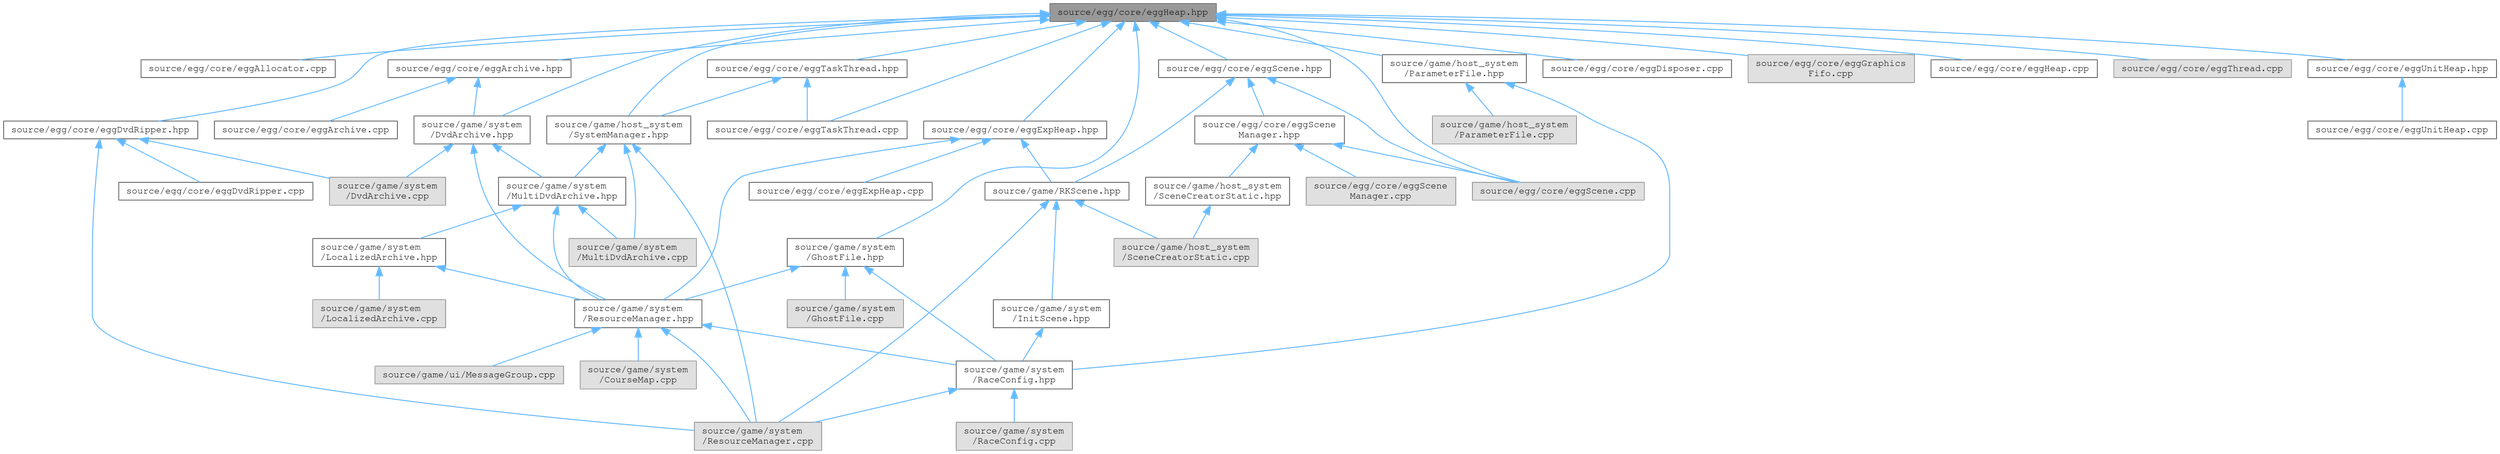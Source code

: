 digraph "source/egg/core/eggHeap.hpp"
{
 // LATEX_PDF_SIZE
  bgcolor="transparent";
  edge [fontname=FreeMono,fontsize=10,labelfontname=FreeMono,labelfontsize=10];
  node [fontname=FreeMono,fontsize=10,shape=box,height=0.2,width=0.4];
  Node1 [label="source/egg/core/eggHeap.hpp",height=0.2,width=0.4,color="gray40", fillcolor="grey60", style="filled", fontcolor="black",tooltip="Base Heap class."];
  Node1 -> Node2 [dir="back",color="steelblue1",style="solid"];
  Node2 [label="source/egg/core/eggAllocator.cpp",height=0.2,width=0.4,color="grey40", fillcolor="white", style="filled",URL="$egg_allocator_8cpp.html",tooltip="Implementation for the allocator wrapper."];
  Node1 -> Node3 [dir="back",color="steelblue1",style="solid"];
  Node3 [label="source/egg/core/eggArchive.hpp",height=0.2,width=0.4,color="grey40", fillcolor="white", style="filled",URL="$egg_archive_8hpp.html",tooltip="A read-only view of a \"dolphin archive\" .arc file."];
  Node3 -> Node4 [dir="back",color="steelblue1",style="solid"];
  Node4 [label="source/egg/core/eggArchive.cpp",height=0.2,width=0.4,color="grey40", fillcolor="white", style="filled",URL="$egg_archive_8cpp.html",tooltip="TODO."];
  Node3 -> Node5 [dir="back",color="steelblue1",style="solid"];
  Node5 [label="source/game/system\l/DvdArchive.hpp",height=0.2,width=0.4,color="grey40", fillcolor="white", style="filled",URL="$_dvd_archive_8hpp_source.html",tooltip=" "];
  Node5 -> Node6 [dir="back",color="steelblue1",style="solid"];
  Node6 [label="source/game/system\l/DvdArchive.cpp",height=0.2,width=0.4,color="grey60", fillcolor="#E0E0E0", style="filled",tooltip=" "];
  Node5 -> Node7 [dir="back",color="steelblue1",style="solid"];
  Node7 [label="source/game/system\l/MultiDvdArchive.hpp",height=0.2,width=0.4,color="grey40", fillcolor="white", style="filled",URL="$_multi_dvd_archive_8hpp_source.html",tooltip=" "];
  Node7 -> Node8 [dir="back",color="steelblue1",style="solid"];
  Node8 [label="source/game/system\l/LocalizedArchive.hpp",height=0.2,width=0.4,color="grey40", fillcolor="white", style="filled",URL="$_localized_archive_8hpp_source.html",tooltip=" "];
  Node8 -> Node9 [dir="back",color="steelblue1",style="solid"];
  Node9 [label="source/game/system\l/LocalizedArchive.cpp",height=0.2,width=0.4,color="grey60", fillcolor="#E0E0E0", style="filled",tooltip=" "];
  Node8 -> Node10 [dir="back",color="steelblue1",style="solid"];
  Node10 [label="source/game/system\l/ResourceManager.hpp",height=0.2,width=0.4,color="grey40", fillcolor="white", style="filled",URL="$_resource_manager_8hpp_source.html",tooltip=" "];
  Node10 -> Node11 [dir="back",color="steelblue1",style="solid"];
  Node11 [label="source/game/system\l/CourseMap.cpp",height=0.2,width=0.4,color="grey60", fillcolor="#E0E0E0", style="filled",tooltip=" "];
  Node10 -> Node12 [dir="back",color="steelblue1",style="solid"];
  Node12 [label="source/game/system\l/RaceConfig.hpp",height=0.2,width=0.4,color="grey40", fillcolor="white", style="filled",URL="$_race_config_8hpp_source.html",tooltip=" "];
  Node12 -> Node13 [dir="back",color="steelblue1",style="solid"];
  Node13 [label="source/game/system\l/RaceConfig.cpp",height=0.2,width=0.4,color="grey60", fillcolor="#E0E0E0", style="filled",tooltip=" "];
  Node12 -> Node14 [dir="back",color="steelblue1",style="solid"];
  Node14 [label="source/game/system\l/ResourceManager.cpp",height=0.2,width=0.4,color="grey60", fillcolor="#E0E0E0", style="filled",tooltip=" "];
  Node10 -> Node14 [dir="back",color="steelblue1",style="solid"];
  Node10 -> Node15 [dir="back",color="steelblue1",style="solid"];
  Node15 [label="source/game/ui/MessageGroup.cpp",height=0.2,width=0.4,color="grey60", fillcolor="#E0E0E0", style="filled",tooltip=" "];
  Node7 -> Node16 [dir="back",color="steelblue1",style="solid"];
  Node16 [label="source/game/system\l/MultiDvdArchive.cpp",height=0.2,width=0.4,color="grey60", fillcolor="#E0E0E0", style="filled",tooltip=" "];
  Node7 -> Node10 [dir="back",color="steelblue1",style="solid"];
  Node5 -> Node10 [dir="back",color="steelblue1",style="solid"];
  Node1 -> Node17 [dir="back",color="steelblue1",style="solid"];
  Node17 [label="source/egg/core/eggDisposer.cpp",height=0.2,width=0.4,color="grey40", fillcolor="white", style="filled",URL="$egg_disposer_8cpp.html",tooltip="Disposer implementations."];
  Node1 -> Node18 [dir="back",color="steelblue1",style="solid"];
  Node18 [label="source/egg/core/eggDvdRipper.hpp",height=0.2,width=0.4,color="grey40", fillcolor="white", style="filled",URL="$egg_dvd_ripper_8hpp.html",tooltip="Headers for the EGG DVD ripper."];
  Node18 -> Node19 [dir="back",color="steelblue1",style="solid"];
  Node19 [label="source/egg/core/eggDvdRipper.cpp",height=0.2,width=0.4,color="grey40", fillcolor="white", style="filled",URL="$egg_dvd_ripper_8cpp.html",tooltip="Implementations for the EGG DVD ripper."];
  Node18 -> Node6 [dir="back",color="steelblue1",style="solid"];
  Node18 -> Node14 [dir="back",color="steelblue1",style="solid"];
  Node1 -> Node20 [dir="back",color="steelblue1",style="solid"];
  Node20 [label="source/egg/core/eggExpHeap.hpp",height=0.2,width=0.4,color="grey40", fillcolor="white", style="filled",URL="$egg_exp_heap_8hpp.html",tooltip="EGG wraper for expanded heaps header."];
  Node20 -> Node21 [dir="back",color="steelblue1",style="solid"];
  Node21 [label="source/egg/core/eggExpHeap.cpp",height=0.2,width=0.4,color="grey40", fillcolor="white", style="filled",URL="$egg_exp_heap_8cpp.html",tooltip="EGG wraper for expanded heaps implementation."];
  Node20 -> Node22 [dir="back",color="steelblue1",style="solid"];
  Node22 [label="source/game/RKScene.hpp",height=0.2,width=0.4,color="grey40", fillcolor="white", style="filled",URL="$_r_k_scene_8hpp_source.html",tooltip=" "];
  Node22 -> Node23 [dir="back",color="steelblue1",style="solid"];
  Node23 [label="source/game/host_system\l/SceneCreatorStatic.cpp",height=0.2,width=0.4,color="grey60", fillcolor="#E0E0E0", style="filled",tooltip=" "];
  Node22 -> Node24 [dir="back",color="steelblue1",style="solid"];
  Node24 [label="source/game/system\l/InitScene.hpp",height=0.2,width=0.4,color="grey40", fillcolor="white", style="filled",URL="$_init_scene_8hpp_source.html",tooltip=" "];
  Node24 -> Node12 [dir="back",color="steelblue1",style="solid"];
  Node22 -> Node14 [dir="back",color="steelblue1",style="solid"];
  Node20 -> Node10 [dir="back",color="steelblue1",style="solid"];
  Node1 -> Node25 [dir="back",color="steelblue1",style="solid"];
  Node25 [label="source/egg/core/eggGraphics\lFifo.cpp",height=0.2,width=0.4,color="grey60", fillcolor="#E0E0E0", style="filled",tooltip=" "];
  Node1 -> Node26 [dir="back",color="steelblue1",style="solid"];
  Node26 [label="source/egg/core/eggHeap.cpp",height=0.2,width=0.4,color="grey40", fillcolor="white", style="filled",URL="$egg_heap_8cpp.html",tooltip="Heap implementations."];
  Node1 -> Node27 [dir="back",color="steelblue1",style="solid"];
  Node27 [label="source/egg/core/eggScene.cpp",height=0.2,width=0.4,color="grey60", fillcolor="#E0E0E0", style="filled",tooltip=" "];
  Node1 -> Node28 [dir="back",color="steelblue1",style="solid"];
  Node28 [label="source/egg/core/eggScene.hpp",height=0.2,width=0.4,color="grey40", fillcolor="white", style="filled",URL="$egg_scene_8hpp.html",tooltip="TODO."];
  Node28 -> Node27 [dir="back",color="steelblue1",style="solid"];
  Node28 -> Node29 [dir="back",color="steelblue1",style="solid"];
  Node29 [label="source/egg/core/eggScene\lManager.hpp",height=0.2,width=0.4,color="grey40", fillcolor="white", style="filled",URL="$egg_scene_manager_8hpp_source.html",tooltip=" "];
  Node29 -> Node27 [dir="back",color="steelblue1",style="solid"];
  Node29 -> Node30 [dir="back",color="steelblue1",style="solid"];
  Node30 [label="source/egg/core/eggScene\lManager.cpp",height=0.2,width=0.4,color="grey60", fillcolor="#E0E0E0", style="filled",tooltip=" "];
  Node29 -> Node31 [dir="back",color="steelblue1",style="solid"];
  Node31 [label="source/game/host_system\l/SceneCreatorStatic.hpp",height=0.2,width=0.4,color="grey40", fillcolor="white", style="filled",URL="$_scene_creator_static_8hpp.html",tooltip="Static scene creator starts the boostrap scene."];
  Node31 -> Node23 [dir="back",color="steelblue1",style="solid"];
  Node28 -> Node22 [dir="back",color="steelblue1",style="solid"];
  Node1 -> Node32 [dir="back",color="steelblue1",style="solid"];
  Node32 [label="source/egg/core/eggTaskThread.cpp",height=0.2,width=0.4,color="grey40", fillcolor="white", style="filled",URL="$egg_task_thread_8cpp.html",tooltip="TODO."];
  Node1 -> Node33 [dir="back",color="steelblue1",style="solid"];
  Node33 [label="source/egg/core/eggTaskThread.hpp",height=0.2,width=0.4,color="grey40", fillcolor="white", style="filled",URL="$egg_task_thread_8hpp.html",tooltip="TODO."];
  Node33 -> Node32 [dir="back",color="steelblue1",style="solid"];
  Node33 -> Node34 [dir="back",color="steelblue1",style="solid"];
  Node34 [label="source/game/host_system\l/SystemManager.hpp",height=0.2,width=0.4,color="grey40", fillcolor="white", style="filled",URL="$_system_manager_8hpp.html",tooltip="System Manager."];
  Node34 -> Node16 [dir="back",color="steelblue1",style="solid"];
  Node34 -> Node7 [dir="back",color="steelblue1",style="solid"];
  Node34 -> Node14 [dir="back",color="steelblue1",style="solid"];
  Node1 -> Node35 [dir="back",color="steelblue1",style="solid"];
  Node35 [label="source/egg/core/eggThread.cpp",height=0.2,width=0.4,color="grey60", fillcolor="#E0E0E0", style="filled",tooltip=" "];
  Node1 -> Node36 [dir="back",color="steelblue1",style="solid"];
  Node36 [label="source/egg/core/eggUnitHeap.hpp",height=0.2,width=0.4,color="grey40", fillcolor="white", style="filled",URL="$egg_unit_heap_8hpp.html",tooltip="EGG wraper for unit heaps (each element uniform size)."];
  Node36 -> Node37 [dir="back",color="steelblue1",style="solid"];
  Node37 [label="source/egg/core/eggUnitHeap.cpp",height=0.2,width=0.4,color="grey40", fillcolor="white", style="filled",URL="$egg_unit_heap_8cpp.html",tooltip="EGG wraper for unit heaps (each element uniform size)."];
  Node1 -> Node38 [dir="back",color="steelblue1",style="solid"];
  Node38 [label="source/game/host_system\l/ParameterFile.hpp",height=0.2,width=0.4,color="grey40", fillcolor="white", style="filled",URL="$_parameter_file_8hpp.html",tooltip="Contains reading code for an unused 'Parameter' file."];
  Node38 -> Node39 [dir="back",color="steelblue1",style="solid"];
  Node39 [label="source/game/host_system\l/ParameterFile.cpp",height=0.2,width=0.4,color="grey60", fillcolor="#E0E0E0", style="filled",tooltip=" "];
  Node38 -> Node12 [dir="back",color="steelblue1",style="solid"];
  Node1 -> Node34 [dir="back",color="steelblue1",style="solid"];
  Node1 -> Node5 [dir="back",color="steelblue1",style="solid"];
  Node1 -> Node40 [dir="back",color="steelblue1",style="solid"];
  Node40 [label="source/game/system\l/GhostFile.hpp",height=0.2,width=0.4,color="grey40", fillcolor="white", style="filled",URL="$_ghost_file_8hpp_source.html",tooltip=" "];
  Node40 -> Node41 [dir="back",color="steelblue1",style="solid"];
  Node41 [label="source/game/system\l/GhostFile.cpp",height=0.2,width=0.4,color="grey60", fillcolor="#E0E0E0", style="filled",tooltip=" "];
  Node40 -> Node12 [dir="back",color="steelblue1",style="solid"];
  Node40 -> Node10 [dir="back",color="steelblue1",style="solid"];
}

